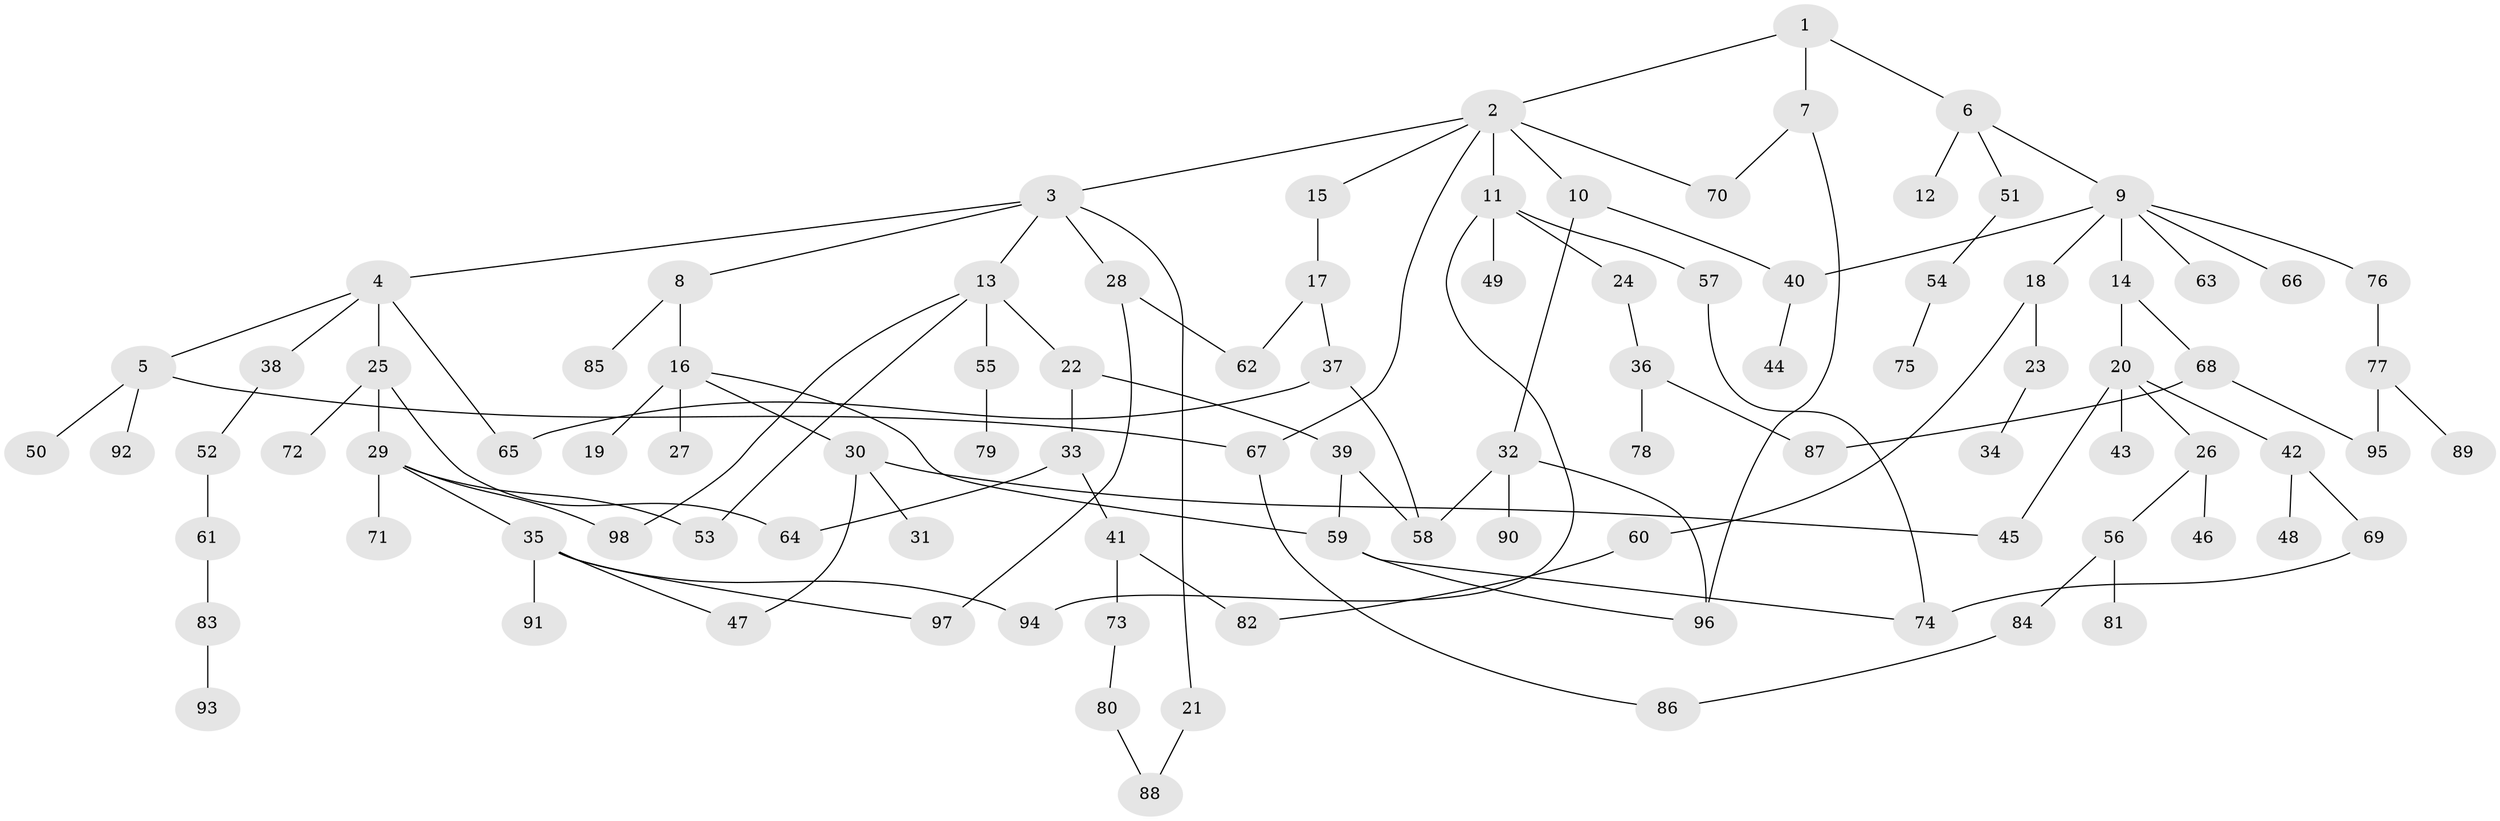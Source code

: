 // coarse degree distribution, {2: 0.42028985507246375, 7: 0.043478260869565216, 5: 0.014492753623188406, 3: 0.2463768115942029, 6: 0.014492753623188406, 4: 0.10144927536231885, 1: 0.15942028985507245}
// Generated by graph-tools (version 1.1) at 2025/49/03/04/25 22:49:01]
// undirected, 98 vertices, 121 edges
graph export_dot {
  node [color=gray90,style=filled];
  1;
  2;
  3;
  4;
  5;
  6;
  7;
  8;
  9;
  10;
  11;
  12;
  13;
  14;
  15;
  16;
  17;
  18;
  19;
  20;
  21;
  22;
  23;
  24;
  25;
  26;
  27;
  28;
  29;
  30;
  31;
  32;
  33;
  34;
  35;
  36;
  37;
  38;
  39;
  40;
  41;
  42;
  43;
  44;
  45;
  46;
  47;
  48;
  49;
  50;
  51;
  52;
  53;
  54;
  55;
  56;
  57;
  58;
  59;
  60;
  61;
  62;
  63;
  64;
  65;
  66;
  67;
  68;
  69;
  70;
  71;
  72;
  73;
  74;
  75;
  76;
  77;
  78;
  79;
  80;
  81;
  82;
  83;
  84;
  85;
  86;
  87;
  88;
  89;
  90;
  91;
  92;
  93;
  94;
  95;
  96;
  97;
  98;
  1 -- 2;
  1 -- 6;
  1 -- 7;
  2 -- 3;
  2 -- 10;
  2 -- 11;
  2 -- 15;
  2 -- 70;
  2 -- 67;
  3 -- 4;
  3 -- 8;
  3 -- 13;
  3 -- 21;
  3 -- 28;
  4 -- 5;
  4 -- 25;
  4 -- 38;
  4 -- 65;
  5 -- 50;
  5 -- 67;
  5 -- 92;
  6 -- 9;
  6 -- 12;
  6 -- 51;
  7 -- 96;
  7 -- 70;
  8 -- 16;
  8 -- 85;
  9 -- 14;
  9 -- 18;
  9 -- 40;
  9 -- 63;
  9 -- 66;
  9 -- 76;
  10 -- 32;
  10 -- 40;
  11 -- 24;
  11 -- 49;
  11 -- 57;
  11 -- 94;
  13 -- 22;
  13 -- 55;
  13 -- 53;
  13 -- 98;
  14 -- 20;
  14 -- 68;
  15 -- 17;
  16 -- 19;
  16 -- 27;
  16 -- 30;
  16 -- 59;
  17 -- 37;
  17 -- 62;
  18 -- 23;
  18 -- 60;
  20 -- 26;
  20 -- 42;
  20 -- 43;
  20 -- 45;
  21 -- 88;
  22 -- 33;
  22 -- 39;
  23 -- 34;
  24 -- 36;
  25 -- 29;
  25 -- 72;
  25 -- 64;
  26 -- 46;
  26 -- 56;
  28 -- 62;
  28 -- 97;
  29 -- 35;
  29 -- 53;
  29 -- 71;
  29 -- 98;
  30 -- 31;
  30 -- 47;
  30 -- 45;
  32 -- 90;
  32 -- 96;
  32 -- 58;
  33 -- 41;
  33 -- 64;
  35 -- 91;
  35 -- 94;
  35 -- 47;
  35 -- 97;
  36 -- 78;
  36 -- 87;
  37 -- 58;
  37 -- 65;
  38 -- 52;
  39 -- 58;
  39 -- 59;
  40 -- 44;
  41 -- 73;
  41 -- 82;
  42 -- 48;
  42 -- 69;
  51 -- 54;
  52 -- 61;
  54 -- 75;
  55 -- 79;
  56 -- 81;
  56 -- 84;
  57 -- 74;
  59 -- 74;
  59 -- 96;
  60 -- 82;
  61 -- 83;
  67 -- 86;
  68 -- 87;
  68 -- 95;
  69 -- 74;
  73 -- 80;
  76 -- 77;
  77 -- 89;
  77 -- 95;
  80 -- 88;
  83 -- 93;
  84 -- 86;
}
